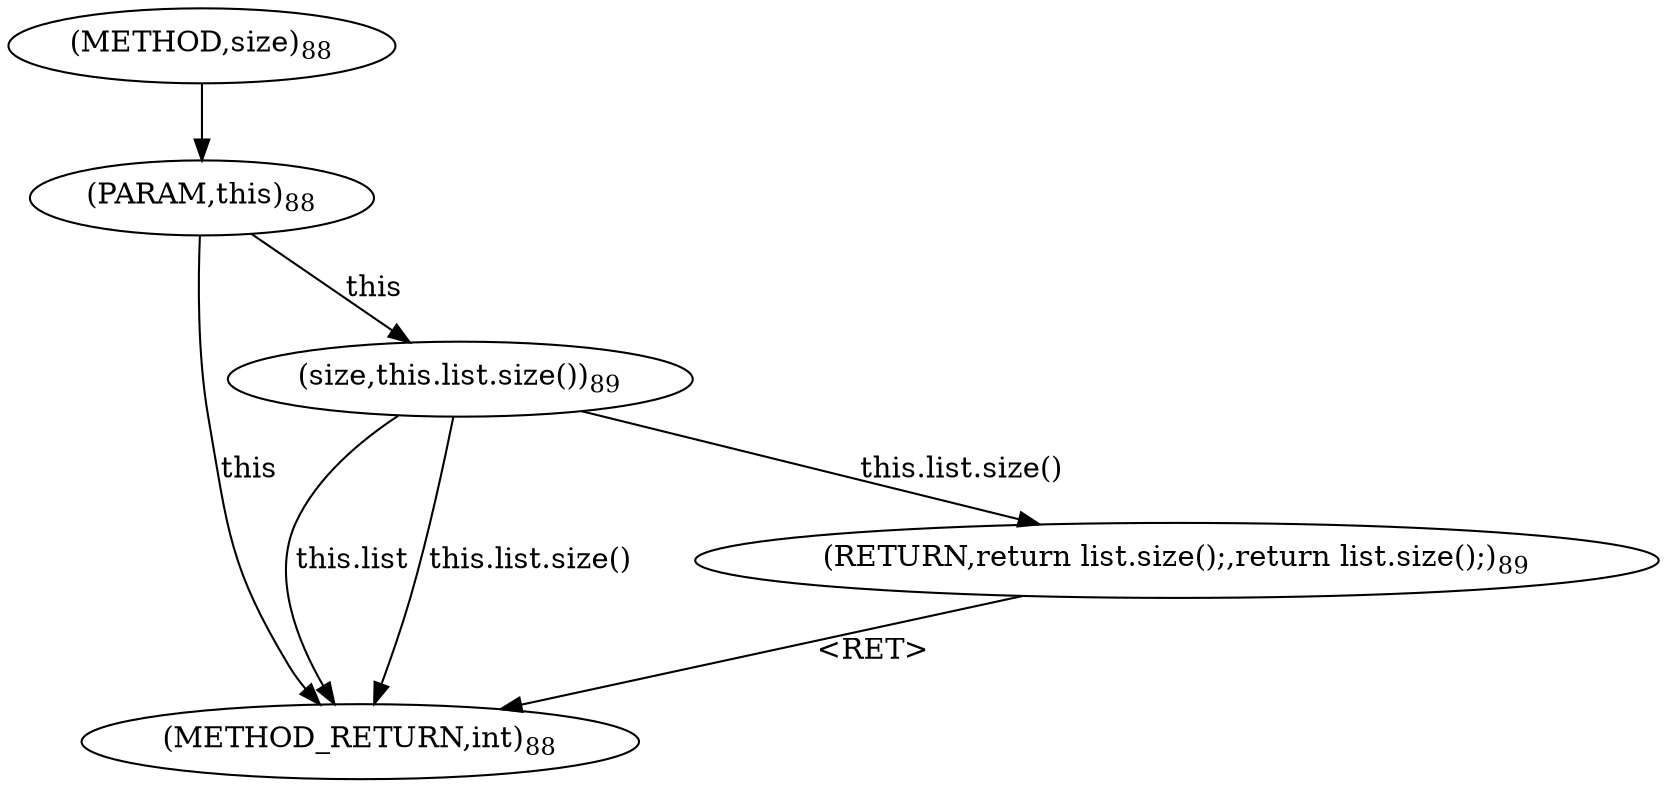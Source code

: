 digraph "size" {  
"295" [label = <(METHOD,size)<SUB>88</SUB>> ]
"305" [label = <(METHOD_RETURN,int)<SUB>88</SUB>> ]
"296" [label = <(PARAM,this)<SUB>88</SUB>> ]
"298" [label = <(RETURN,return list.size();,return list.size();)<SUB>89</SUB>> ]
"299" [label = <(size,this.list.size())<SUB>89</SUB>> ]
"299" [label = <(size,this.list.size())<SUB>89</SUB>> ]
  "298" -> "305"  [ label = "&lt;RET&gt;"] 
  "296" -> "305"  [ label = "this"] 
  "299" -> "305"  [ label = "this.list"] 
  "299" -> "305"  [ label = "this.list.size()"] 
  "295" -> "296" 
  "299" -> "298"  [ label = "this.list.size()"] 
  "296" -> "299"  [ label = "this"] 
}

